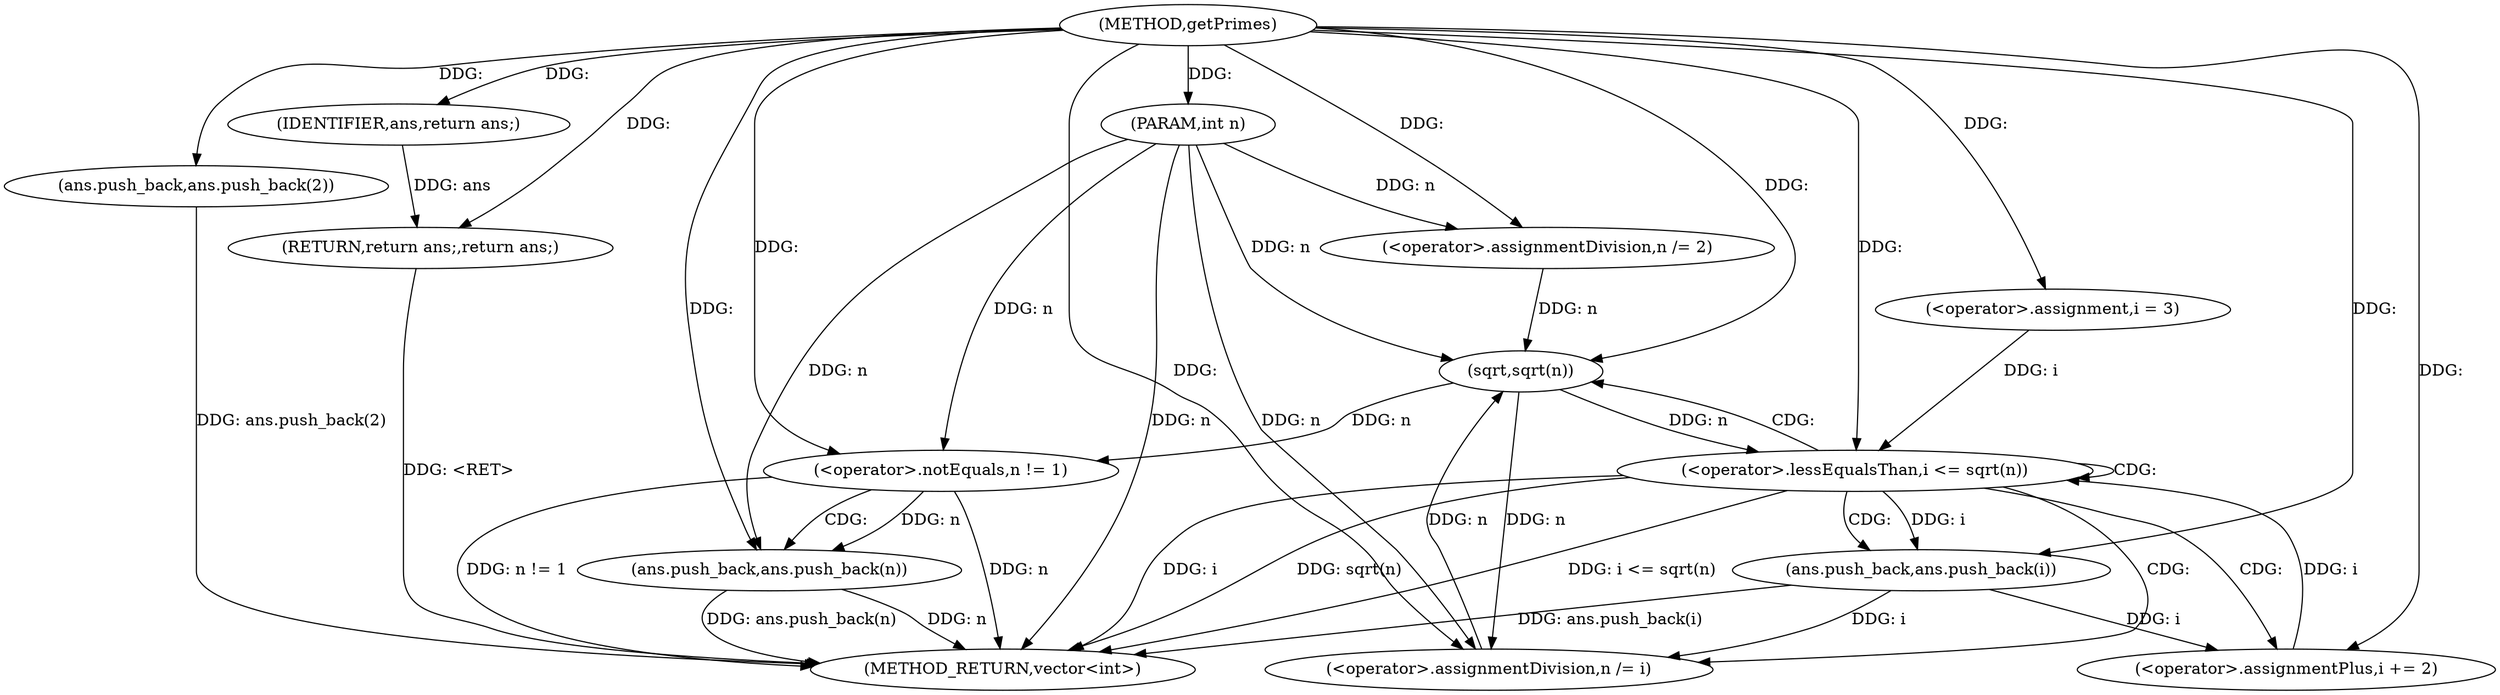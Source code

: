 digraph "getPrimes" {  
"1000667" [label = "(METHOD,getPrimes)" ]
"1000704" [label = "(METHOD_RETURN,vector<int>)" ]
"1000668" [label = "(PARAM,int n)" ]
"1000702" [label = "(RETURN,return ans;,return ans;)" ]
"1000672" [label = "(ans.push_back,ans.push_back(2))" ]
"1000674" [label = "(<operator>.assignmentDivision,n /= 2)" ]
"1000679" [label = "(<operator>.assignment,i = 3)" ]
"1000682" [label = "(<operator>.lessEqualsThan,i <= sqrt(n))" ]
"1000686" [label = "(<operator>.assignmentPlus,i += 2)" ]
"1000697" [label = "(<operator>.notEquals,n != 1)" ]
"1000700" [label = "(ans.push_back,ans.push_back(n))" ]
"1000703" [label = "(IDENTIFIER,ans,return ans;)" ]
"1000684" [label = "(sqrt,sqrt(n))" ]
"1000691" [label = "(ans.push_back,ans.push_back(i))" ]
"1000693" [label = "(<operator>.assignmentDivision,n /= i)" ]
  "1000702" -> "1000704"  [ label = "DDG: <RET>"] 
  "1000668" -> "1000704"  [ label = "DDG: n"] 
  "1000672" -> "1000704"  [ label = "DDG: ans.push_back(2)"] 
  "1000682" -> "1000704"  [ label = "DDG: i"] 
  "1000682" -> "1000704"  [ label = "DDG: sqrt(n)"] 
  "1000682" -> "1000704"  [ label = "DDG: i <= sqrt(n)"] 
  "1000697" -> "1000704"  [ label = "DDG: n"] 
  "1000697" -> "1000704"  [ label = "DDG: n != 1"] 
  "1000700" -> "1000704"  [ label = "DDG: n"] 
  "1000700" -> "1000704"  [ label = "DDG: ans.push_back(n)"] 
  "1000691" -> "1000704"  [ label = "DDG: ans.push_back(i)"] 
  "1000667" -> "1000668"  [ label = "DDG: "] 
  "1000703" -> "1000702"  [ label = "DDG: ans"] 
  "1000667" -> "1000702"  [ label = "DDG: "] 
  "1000667" -> "1000674"  [ label = "DDG: "] 
  "1000667" -> "1000679"  [ label = "DDG: "] 
  "1000667" -> "1000686"  [ label = "DDG: "] 
  "1000667" -> "1000703"  [ label = "DDG: "] 
  "1000667" -> "1000672"  [ label = "DDG: "] 
  "1000668" -> "1000674"  [ label = "DDG: n"] 
  "1000679" -> "1000682"  [ label = "DDG: i"] 
  "1000686" -> "1000682"  [ label = "DDG: i"] 
  "1000667" -> "1000682"  [ label = "DDG: "] 
  "1000684" -> "1000682"  [ label = "DDG: n"] 
  "1000691" -> "1000686"  [ label = "DDG: i"] 
  "1000684" -> "1000697"  [ label = "DDG: n"] 
  "1000668" -> "1000697"  [ label = "DDG: n"] 
  "1000667" -> "1000697"  [ label = "DDG: "] 
  "1000697" -> "1000700"  [ label = "DDG: n"] 
  "1000668" -> "1000700"  [ label = "DDG: n"] 
  "1000667" -> "1000700"  [ label = "DDG: "] 
  "1000674" -> "1000684"  [ label = "DDG: n"] 
  "1000693" -> "1000684"  [ label = "DDG: n"] 
  "1000668" -> "1000684"  [ label = "DDG: n"] 
  "1000667" -> "1000684"  [ label = "DDG: "] 
  "1000691" -> "1000693"  [ label = "DDG: i"] 
  "1000667" -> "1000693"  [ label = "DDG: "] 
  "1000682" -> "1000691"  [ label = "DDG: i"] 
  "1000667" -> "1000691"  [ label = "DDG: "] 
  "1000684" -> "1000693"  [ label = "DDG: n"] 
  "1000668" -> "1000693"  [ label = "DDG: n"] 
  "1000682" -> "1000682"  [ label = "CDG: "] 
  "1000682" -> "1000686"  [ label = "CDG: "] 
  "1000682" -> "1000693"  [ label = "CDG: "] 
  "1000682" -> "1000691"  [ label = "CDG: "] 
  "1000682" -> "1000684"  [ label = "CDG: "] 
  "1000697" -> "1000700"  [ label = "CDG: "] 
}
